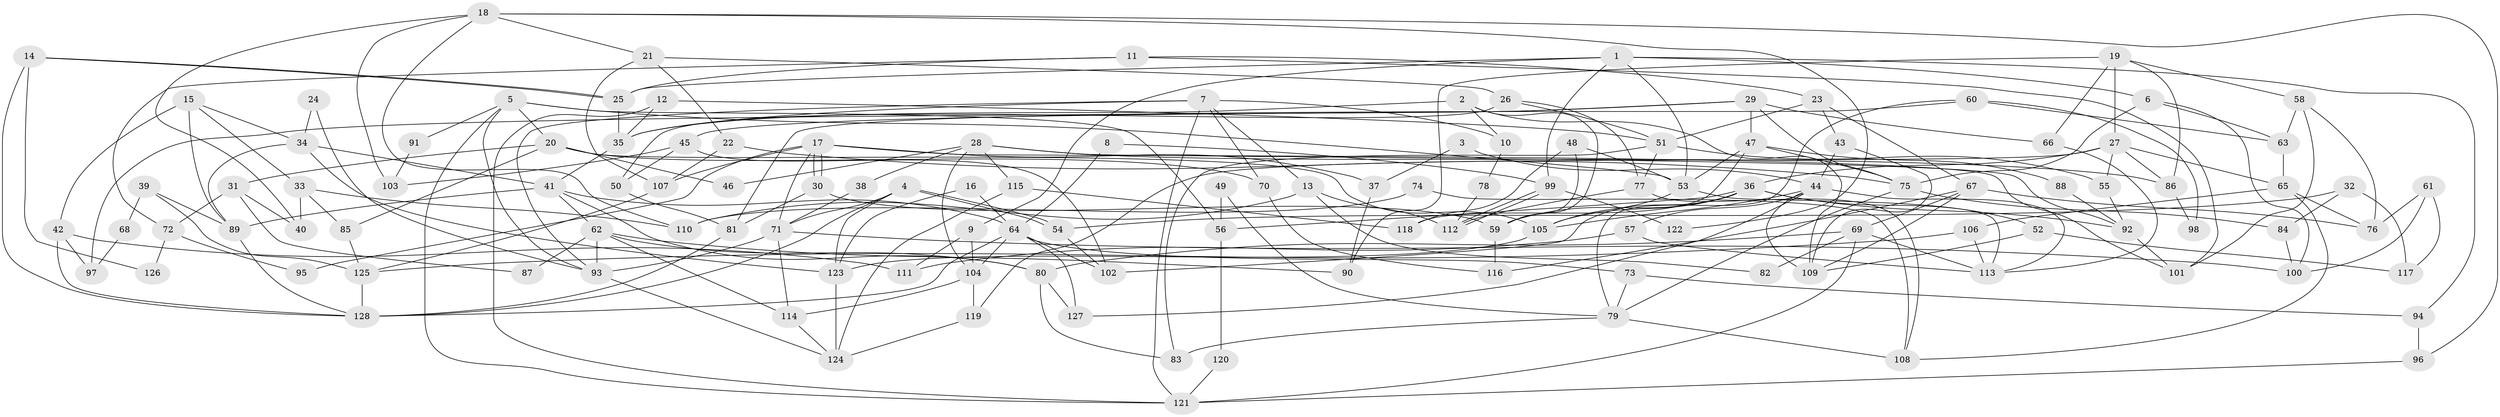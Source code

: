 // coarse degree distribution, {7: 0.12048192771084337, 6: 0.12048192771084337, 3: 0.1686746987951807, 9: 0.024096385542168676, 10: 0.012048192771084338, 4: 0.26506024096385544, 8: 0.07228915662650602, 5: 0.14457831325301204, 2: 0.07228915662650602}
// Generated by graph-tools (version 1.1) at 2025/24/03/03/25 07:24:02]
// undirected, 128 vertices, 256 edges
graph export_dot {
graph [start="1"]
  node [color=gray90,style=filled];
  1;
  2;
  3;
  4;
  5;
  6;
  7;
  8;
  9;
  10;
  11;
  12;
  13;
  14;
  15;
  16;
  17;
  18;
  19;
  20;
  21;
  22;
  23;
  24;
  25;
  26;
  27;
  28;
  29;
  30;
  31;
  32;
  33;
  34;
  35;
  36;
  37;
  38;
  39;
  40;
  41;
  42;
  43;
  44;
  45;
  46;
  47;
  48;
  49;
  50;
  51;
  52;
  53;
  54;
  55;
  56;
  57;
  58;
  59;
  60;
  61;
  62;
  63;
  64;
  65;
  66;
  67;
  68;
  69;
  70;
  71;
  72;
  73;
  74;
  75;
  76;
  77;
  78;
  79;
  80;
  81;
  82;
  83;
  84;
  85;
  86;
  87;
  88;
  89;
  90;
  91;
  92;
  93;
  94;
  95;
  96;
  97;
  98;
  99;
  100;
  101;
  102;
  103;
  104;
  105;
  106;
  107;
  108;
  109;
  110;
  111;
  112;
  113;
  114;
  115;
  116;
  117;
  118;
  119;
  120;
  121;
  122;
  123;
  124;
  125;
  126;
  127;
  128;
  1 -- 53;
  1 -- 25;
  1 -- 6;
  1 -- 9;
  1 -- 94;
  1 -- 99;
  2 -- 35;
  2 -- 59;
  2 -- 10;
  2 -- 109;
  3 -- 44;
  3 -- 37;
  4 -- 71;
  4 -- 54;
  4 -- 54;
  4 -- 123;
  4 -- 128;
  5 -- 20;
  5 -- 53;
  5 -- 56;
  5 -- 91;
  5 -- 93;
  5 -- 121;
  6 -- 100;
  6 -- 63;
  6 -- 75;
  7 -- 121;
  7 -- 93;
  7 -- 10;
  7 -- 13;
  7 -- 35;
  7 -- 70;
  8 -- 99;
  8 -- 64;
  9 -- 111;
  9 -- 104;
  10 -- 78;
  11 -- 23;
  11 -- 101;
  11 -- 25;
  11 -- 72;
  12 -- 35;
  12 -- 121;
  12 -- 51;
  13 -- 112;
  13 -- 82;
  13 -- 110;
  14 -- 128;
  14 -- 25;
  14 -- 25;
  14 -- 126;
  15 -- 89;
  15 -- 34;
  15 -- 33;
  15 -- 42;
  16 -- 123;
  16 -- 64;
  17 -- 30;
  17 -- 30;
  17 -- 71;
  17 -- 37;
  17 -- 95;
  17 -- 101;
  17 -- 107;
  18 -- 110;
  18 -- 21;
  18 -- 40;
  18 -- 96;
  18 -- 103;
  18 -- 122;
  19 -- 66;
  19 -- 27;
  19 -- 58;
  19 -- 86;
  19 -- 90;
  20 -- 105;
  20 -- 70;
  20 -- 31;
  20 -- 46;
  20 -- 85;
  21 -- 107;
  21 -- 22;
  21 -- 26;
  22 -- 75;
  22 -- 107;
  23 -- 43;
  23 -- 51;
  23 -- 67;
  24 -- 93;
  24 -- 34;
  25 -- 35;
  26 -- 77;
  26 -- 50;
  26 -- 51;
  27 -- 65;
  27 -- 86;
  27 -- 36;
  27 -- 55;
  27 -- 119;
  28 -- 104;
  28 -- 92;
  28 -- 38;
  28 -- 46;
  28 -- 86;
  28 -- 115;
  29 -- 75;
  29 -- 45;
  29 -- 47;
  29 -- 66;
  29 -- 97;
  30 -- 81;
  30 -- 59;
  31 -- 40;
  31 -- 72;
  31 -- 87;
  32 -- 54;
  32 -- 84;
  32 -- 117;
  33 -- 85;
  33 -- 40;
  33 -- 110;
  34 -- 89;
  34 -- 123;
  34 -- 41;
  35 -- 41;
  36 -- 105;
  36 -- 52;
  36 -- 56;
  36 -- 59;
  36 -- 92;
  36 -- 102;
  37 -- 90;
  38 -- 71;
  39 -- 89;
  39 -- 125;
  39 -- 68;
  41 -- 62;
  41 -- 64;
  41 -- 80;
  41 -- 89;
  42 -- 128;
  42 -- 97;
  42 -- 111;
  43 -- 44;
  43 -- 109;
  44 -- 127;
  44 -- 105;
  44 -- 57;
  44 -- 109;
  44 -- 113;
  45 -- 50;
  45 -- 102;
  45 -- 103;
  47 -- 118;
  47 -- 53;
  47 -- 75;
  47 -- 88;
  48 -- 59;
  48 -- 53;
  48 -- 118;
  49 -- 56;
  49 -- 79;
  50 -- 81;
  51 -- 55;
  51 -- 77;
  51 -- 83;
  52 -- 109;
  52 -- 117;
  53 -- 113;
  53 -- 105;
  54 -- 102;
  55 -- 92;
  56 -- 120;
  57 -- 113;
  57 -- 111;
  58 -- 101;
  58 -- 63;
  58 -- 76;
  59 -- 116;
  60 -- 63;
  60 -- 79;
  60 -- 81;
  60 -- 98;
  61 -- 117;
  61 -- 76;
  61 -- 100;
  62 -- 80;
  62 -- 87;
  62 -- 90;
  62 -- 93;
  62 -- 114;
  63 -- 65;
  64 -- 104;
  64 -- 73;
  64 -- 102;
  64 -- 127;
  64 -- 128;
  65 -- 76;
  65 -- 106;
  65 -- 108;
  66 -- 113;
  67 -- 109;
  67 -- 69;
  67 -- 76;
  67 -- 116;
  68 -- 97;
  69 -- 121;
  69 -- 80;
  69 -- 82;
  69 -- 113;
  70 -- 116;
  71 -- 114;
  71 -- 93;
  71 -- 100;
  72 -- 95;
  72 -- 126;
  73 -- 79;
  73 -- 94;
  74 -- 110;
  74 -- 108;
  75 -- 79;
  75 -- 84;
  77 -- 108;
  77 -- 112;
  78 -- 112;
  79 -- 83;
  79 -- 108;
  80 -- 83;
  80 -- 127;
  81 -- 128;
  84 -- 100;
  85 -- 125;
  86 -- 98;
  88 -- 92;
  89 -- 128;
  91 -- 103;
  92 -- 101;
  93 -- 124;
  94 -- 96;
  96 -- 121;
  99 -- 112;
  99 -- 112;
  99 -- 122;
  104 -- 119;
  104 -- 114;
  105 -- 123;
  106 -- 113;
  106 -- 125;
  107 -- 125;
  114 -- 124;
  115 -- 124;
  115 -- 118;
  119 -- 124;
  120 -- 121;
  123 -- 124;
  125 -- 128;
}
